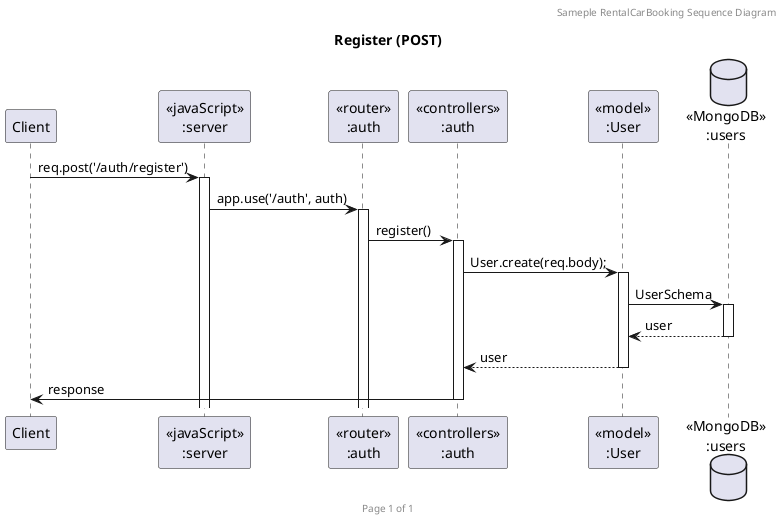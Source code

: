@startuml Register (POST)

header Sameple RentalCarBooking Sequence Diagram
footer Page %page% of %lastpage%
title "Register (POST)"

participant "Client" as client
participant "<<javaScript>>\n:server" as server
participant "<<router>>\n:auth" as routerAuth
participant "<<controllers>>\n:auth" as controllersAuth
participant "<<model>>\n:User" as modelUser
database "<<MongoDB>>\n:users" as UsersDatabase

client->server ++:req.post('/auth/register')
server->routerAuth ++:app.use('/auth', auth)
routerAuth -> controllersAuth ++:register()
controllersAuth->modelUser ++:User.create(req.body);
modelUser -> UsersDatabase ++: UserSchema
UsersDatabase --> modelUser --:user
modelUser --> controllersAuth --:user
controllersAuth->client --:response

@enduml